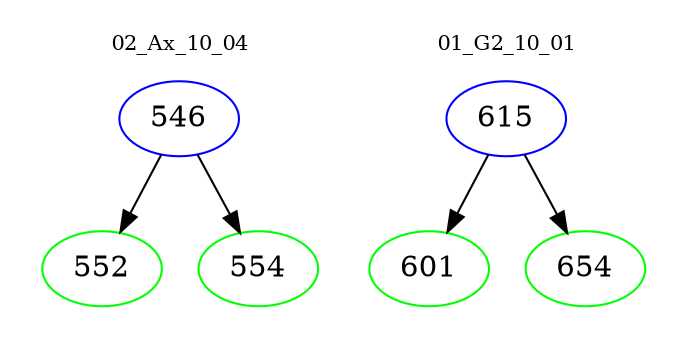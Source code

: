 digraph{
subgraph cluster_0 {
color = white
label = "02_Ax_10_04";
fontsize=10;
T0_546 [label="546", color="blue"]
T0_546 -> T0_552 [color="black"]
T0_552 [label="552", color="green"]
T0_546 -> T0_554 [color="black"]
T0_554 [label="554", color="green"]
}
subgraph cluster_1 {
color = white
label = "01_G2_10_01";
fontsize=10;
T1_615 [label="615", color="blue"]
T1_615 -> T1_601 [color="black"]
T1_601 [label="601", color="green"]
T1_615 -> T1_654 [color="black"]
T1_654 [label="654", color="green"]
}
}
